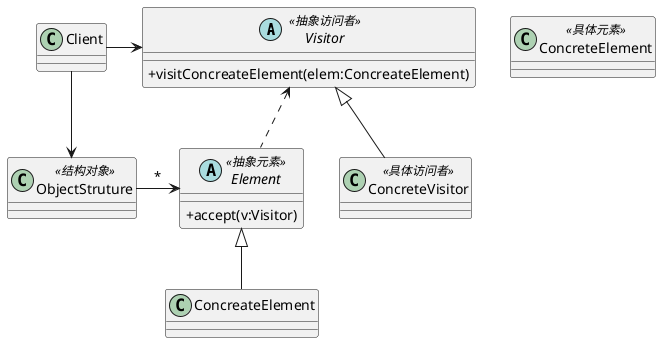 @startuml
skinparam classAttributeIconSize 0
abstract class Visitor <<抽象访问者>> {
    +visitConcreateElement(elem:ConcreateElement)
}
abstract class Element <<抽象元素>> {
    +accept(v:Visitor)
}
class ConcreteVisitor <<具体访问者>>
class ConcreteElement <<具体元素>>
class ObjectStruture <<结构对象>>

Client -> Visitor
Visitor <|-- ConcreteVisitor
Visitor <..Element
Element <|-- ConcreateElement
Client --> ObjectStruture
ObjectStruture -> Element:*

@enduml